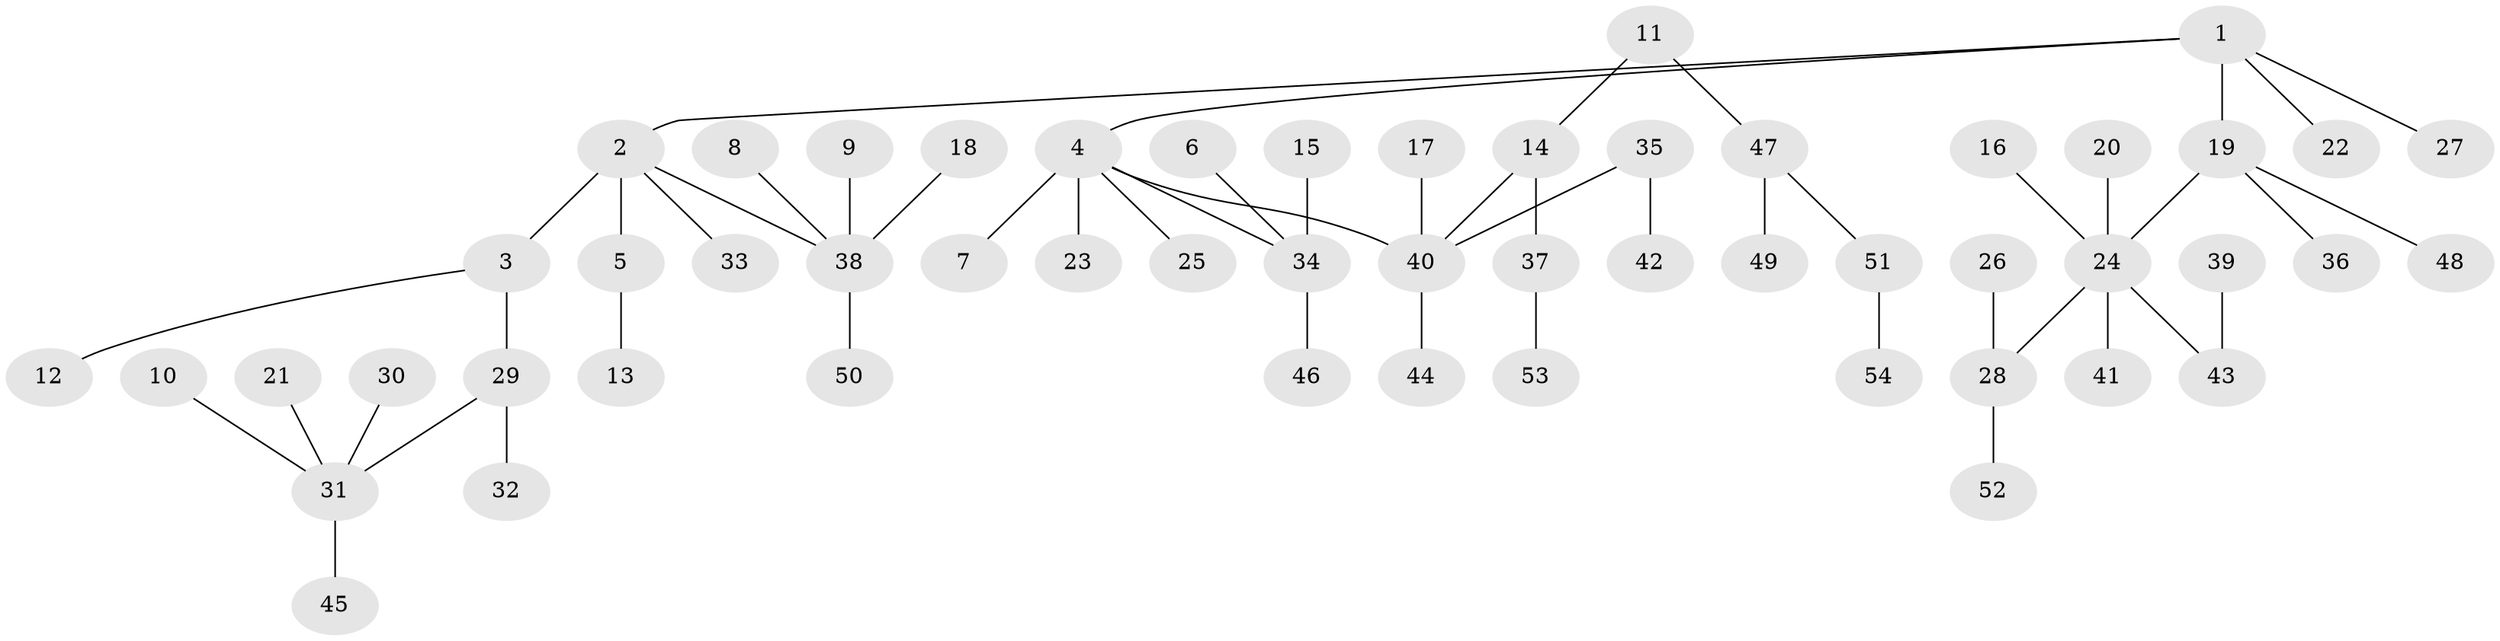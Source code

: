 // original degree distribution, {4: 0.09345794392523364, 7: 0.018691588785046728, 3: 0.12149532710280374, 2: 0.22429906542056074, 5: 0.018691588785046728, 1: 0.514018691588785, 6: 0.009345794392523364}
// Generated by graph-tools (version 1.1) at 2025/50/03/09/25 03:50:21]
// undirected, 54 vertices, 53 edges
graph export_dot {
graph [start="1"]
  node [color=gray90,style=filled];
  1;
  2;
  3;
  4;
  5;
  6;
  7;
  8;
  9;
  10;
  11;
  12;
  13;
  14;
  15;
  16;
  17;
  18;
  19;
  20;
  21;
  22;
  23;
  24;
  25;
  26;
  27;
  28;
  29;
  30;
  31;
  32;
  33;
  34;
  35;
  36;
  37;
  38;
  39;
  40;
  41;
  42;
  43;
  44;
  45;
  46;
  47;
  48;
  49;
  50;
  51;
  52;
  53;
  54;
  1 -- 2 [weight=1.0];
  1 -- 4 [weight=1.0];
  1 -- 19 [weight=1.0];
  1 -- 22 [weight=1.0];
  1 -- 27 [weight=1.0];
  2 -- 3 [weight=1.0];
  2 -- 5 [weight=1.0];
  2 -- 33 [weight=1.0];
  2 -- 38 [weight=1.0];
  3 -- 12 [weight=1.0];
  3 -- 29 [weight=1.0];
  4 -- 7 [weight=1.0];
  4 -- 23 [weight=1.0];
  4 -- 25 [weight=1.0];
  4 -- 34 [weight=1.0];
  4 -- 40 [weight=1.0];
  5 -- 13 [weight=1.0];
  6 -- 34 [weight=1.0];
  8 -- 38 [weight=1.0];
  9 -- 38 [weight=1.0];
  10 -- 31 [weight=1.0];
  11 -- 14 [weight=1.0];
  11 -- 47 [weight=1.0];
  14 -- 37 [weight=1.0];
  14 -- 40 [weight=1.0];
  15 -- 34 [weight=1.0];
  16 -- 24 [weight=1.0];
  17 -- 40 [weight=1.0];
  18 -- 38 [weight=1.0];
  19 -- 24 [weight=1.0];
  19 -- 36 [weight=1.0];
  19 -- 48 [weight=1.0];
  20 -- 24 [weight=1.0];
  21 -- 31 [weight=1.0];
  24 -- 28 [weight=1.0];
  24 -- 41 [weight=1.0];
  24 -- 43 [weight=1.0];
  26 -- 28 [weight=1.0];
  28 -- 52 [weight=1.0];
  29 -- 31 [weight=1.0];
  29 -- 32 [weight=1.0];
  30 -- 31 [weight=1.0];
  31 -- 45 [weight=1.0];
  34 -- 46 [weight=1.0];
  35 -- 40 [weight=1.0];
  35 -- 42 [weight=1.0];
  37 -- 53 [weight=1.0];
  38 -- 50 [weight=1.0];
  39 -- 43 [weight=1.0];
  40 -- 44 [weight=1.0];
  47 -- 49 [weight=1.0];
  47 -- 51 [weight=1.0];
  51 -- 54 [weight=1.0];
}

